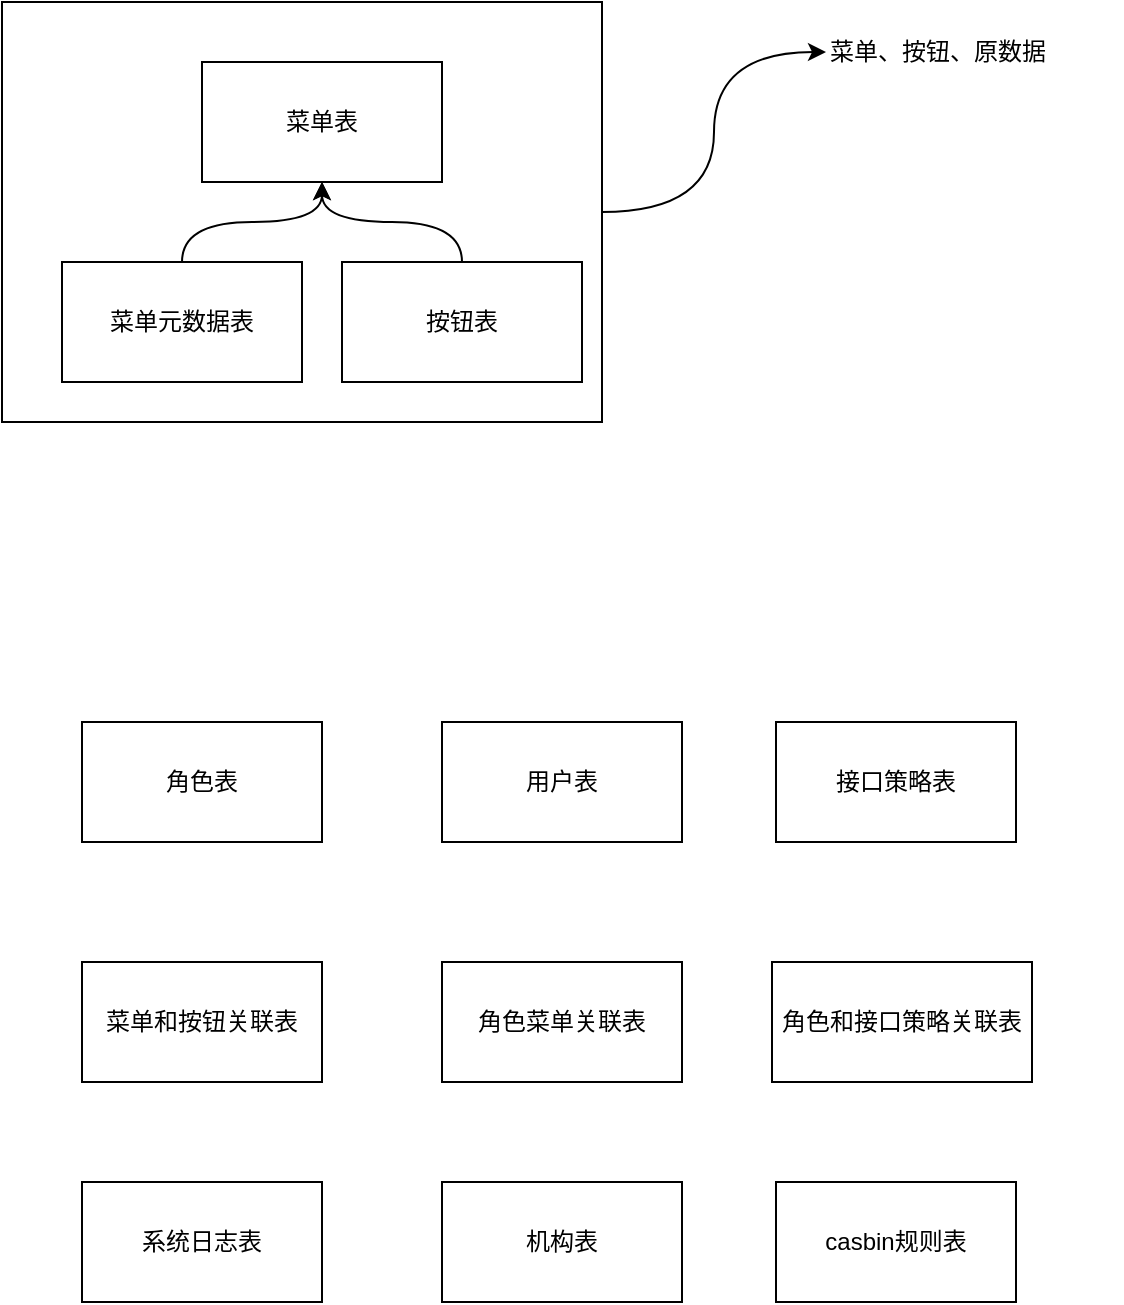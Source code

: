 <mxfile version="20.8.3" type="github">
  <diagram id="bSl8LZLbaWm0HkjwW-vf" name="系统模块数据库关系图">
    <mxGraphModel dx="1049" dy="598" grid="1" gridSize="10" guides="1" tooltips="1" connect="1" arrows="1" fold="1" page="1" pageScale="1" pageWidth="827" pageHeight="1169" math="0" shadow="0">
      <root>
        <mxCell id="0" />
        <mxCell id="1" parent="0" />
        <mxCell id="azJqRBQaK8sIsL6d5xF9-1" value="角色表" style="rounded=0;whiteSpace=wrap;html=1;" vertex="1" parent="1">
          <mxGeometry x="90" y="500" width="120" height="60" as="geometry" />
        </mxCell>
        <mxCell id="azJqRBQaK8sIsL6d5xF9-2" value="用户表" style="rounded=0;whiteSpace=wrap;html=1;" vertex="1" parent="1">
          <mxGeometry x="270" y="500" width="120" height="60" as="geometry" />
        </mxCell>
        <mxCell id="azJqRBQaK8sIsL6d5xF9-9" value="角色菜单关联表" style="rounded=0;whiteSpace=wrap;html=1;" vertex="1" parent="1">
          <mxGeometry x="270" y="620" width="120" height="60" as="geometry" />
        </mxCell>
        <mxCell id="azJqRBQaK8sIsL6d5xF9-11" value="接口策略表" style="rounded=0;whiteSpace=wrap;html=1;" vertex="1" parent="1">
          <mxGeometry x="437" y="500" width="120" height="60" as="geometry" />
        </mxCell>
        <mxCell id="azJqRBQaK8sIsL6d5xF9-14" value="菜单和按钮关联表" style="rounded=0;whiteSpace=wrap;html=1;" vertex="1" parent="1">
          <mxGeometry x="90" y="620" width="120" height="60" as="geometry" />
        </mxCell>
        <mxCell id="azJqRBQaK8sIsL6d5xF9-15" value="角色和接口策略关联表" style="rounded=0;whiteSpace=wrap;html=1;" vertex="1" parent="1">
          <mxGeometry x="435" y="620" width="130" height="60" as="geometry" />
        </mxCell>
        <mxCell id="azJqRBQaK8sIsL6d5xF9-16" value="系统日志表" style="rounded=0;whiteSpace=wrap;html=1;" vertex="1" parent="1">
          <mxGeometry x="90" y="730" width="120" height="60" as="geometry" />
        </mxCell>
        <mxCell id="azJqRBQaK8sIsL6d5xF9-17" value="机构表" style="rounded=0;whiteSpace=wrap;html=1;" vertex="1" parent="1">
          <mxGeometry x="270" y="730" width="120" height="60" as="geometry" />
        </mxCell>
        <mxCell id="azJqRBQaK8sIsL6d5xF9-18" value="casbin规则表" style="rounded=0;whiteSpace=wrap;html=1;" vertex="1" parent="1">
          <mxGeometry x="437" y="730" width="120" height="60" as="geometry" />
        </mxCell>
        <mxCell id="azJqRBQaK8sIsL6d5xF9-26" value="" style="group" vertex="1" connectable="0" parent="1">
          <mxGeometry x="50" y="140" width="300" height="210" as="geometry" />
        </mxCell>
        <mxCell id="azJqRBQaK8sIsL6d5xF9-20" value="" style="rounded=0;whiteSpace=wrap;html=1;" vertex="1" parent="azJqRBQaK8sIsL6d5xF9-26">
          <mxGeometry width="300" height="210" as="geometry" />
        </mxCell>
        <mxCell id="azJqRBQaK8sIsL6d5xF9-10" value="菜单表" style="rounded=0;whiteSpace=wrap;html=1;" vertex="1" parent="azJqRBQaK8sIsL6d5xF9-26">
          <mxGeometry x="100" y="30" width="120" height="60" as="geometry" />
        </mxCell>
        <mxCell id="azJqRBQaK8sIsL6d5xF9-23" style="edgeStyle=orthogonalEdgeStyle;curved=1;rounded=0;orthogonalLoop=1;jettySize=auto;html=1;exitX=0.5;exitY=0;exitDx=0;exitDy=0;entryX=0.5;entryY=1;entryDx=0;entryDy=0;" edge="1" parent="azJqRBQaK8sIsL6d5xF9-26" source="azJqRBQaK8sIsL6d5xF9-12" target="azJqRBQaK8sIsL6d5xF9-10">
          <mxGeometry relative="1" as="geometry" />
        </mxCell>
        <mxCell id="azJqRBQaK8sIsL6d5xF9-12" value="菜单元数据表" style="rounded=0;whiteSpace=wrap;html=1;" vertex="1" parent="azJqRBQaK8sIsL6d5xF9-26">
          <mxGeometry x="30" y="130" width="120" height="60" as="geometry" />
        </mxCell>
        <mxCell id="azJqRBQaK8sIsL6d5xF9-25" style="edgeStyle=orthogonalEdgeStyle;curved=1;rounded=0;orthogonalLoop=1;jettySize=auto;html=1;exitX=0.5;exitY=0;exitDx=0;exitDy=0;" edge="1" parent="azJqRBQaK8sIsL6d5xF9-26" source="azJqRBQaK8sIsL6d5xF9-13" target="azJqRBQaK8sIsL6d5xF9-10">
          <mxGeometry relative="1" as="geometry">
            <mxPoint x="160" y="100" as="targetPoint" />
            <Array as="points">
              <mxPoint x="230" y="110" />
              <mxPoint x="160" y="110" />
            </Array>
          </mxGeometry>
        </mxCell>
        <mxCell id="azJqRBQaK8sIsL6d5xF9-13" value="按钮表" style="rounded=0;whiteSpace=wrap;html=1;" vertex="1" parent="azJqRBQaK8sIsL6d5xF9-26">
          <mxGeometry x="170" y="130" width="120" height="60" as="geometry" />
        </mxCell>
        <mxCell id="azJqRBQaK8sIsL6d5xF9-27" value="菜单、按钮、原数据" style="text;html=1;strokeColor=none;fillColor=none;align=left;verticalAlign=middle;whiteSpace=wrap;rounded=0;" vertex="1" parent="1">
          <mxGeometry x="462" y="150" width="148" height="30" as="geometry" />
        </mxCell>
        <mxCell id="azJqRBQaK8sIsL6d5xF9-28" style="edgeStyle=orthogonalEdgeStyle;curved=1;rounded=0;orthogonalLoop=1;jettySize=auto;html=1;" edge="1" parent="1" source="azJqRBQaK8sIsL6d5xF9-20" target="azJqRBQaK8sIsL6d5xF9-27">
          <mxGeometry relative="1" as="geometry" />
        </mxCell>
      </root>
    </mxGraphModel>
  </diagram>
</mxfile>
